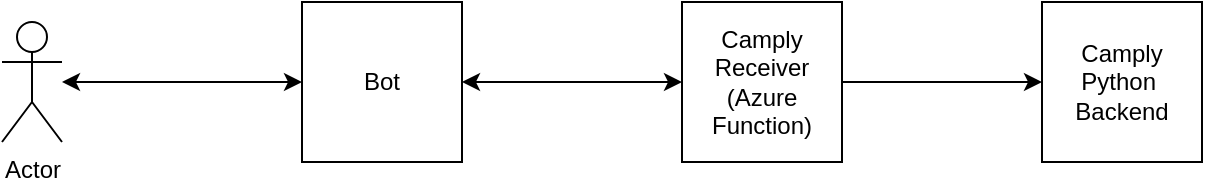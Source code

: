 <mxfile version="24.7.8">
  <diagram name="Page-1" id="t3Og4C455MdC-q9EuQs7">
    <mxGraphModel dx="786" dy="523" grid="1" gridSize="10" guides="1" tooltips="1" connect="1" arrows="1" fold="1" page="1" pageScale="1" pageWidth="850" pageHeight="1100" math="0" shadow="0">
      <root>
        <mxCell id="0" />
        <mxCell id="1" parent="0" />
        <mxCell id="W5rD-V6u1DY2A-7M9vGM-5" value="" style="edgeStyle=orthogonalEdgeStyle;rounded=0;orthogonalLoop=1;jettySize=auto;html=1;startArrow=classic;startFill=1;" edge="1" parent="1" source="W5rD-V6u1DY2A-7M9vGM-1" target="W5rD-V6u1DY2A-7M9vGM-4">
          <mxGeometry relative="1" as="geometry" />
        </mxCell>
        <mxCell id="W5rD-V6u1DY2A-7M9vGM-1" value="Bot" style="whiteSpace=wrap;html=1;aspect=fixed;" vertex="1" parent="1">
          <mxGeometry x="220" y="130" width="80" height="80" as="geometry" />
        </mxCell>
        <mxCell id="W5rD-V6u1DY2A-7M9vGM-3" value="" style="edgeStyle=orthogonalEdgeStyle;rounded=0;orthogonalLoop=1;jettySize=auto;html=1;startArrow=classic;startFill=1;" edge="1" parent="1" source="W5rD-V6u1DY2A-7M9vGM-2" target="W5rD-V6u1DY2A-7M9vGM-1">
          <mxGeometry relative="1" as="geometry" />
        </mxCell>
        <mxCell id="W5rD-V6u1DY2A-7M9vGM-2" value="Actor" style="shape=umlActor;verticalLabelPosition=bottom;verticalAlign=top;html=1;outlineConnect=0;" vertex="1" parent="1">
          <mxGeometry x="70" y="140" width="30" height="60" as="geometry" />
        </mxCell>
        <mxCell id="W5rD-V6u1DY2A-7M9vGM-7" value="" style="edgeStyle=orthogonalEdgeStyle;rounded=0;orthogonalLoop=1;jettySize=auto;html=1;" edge="1" parent="1" source="W5rD-V6u1DY2A-7M9vGM-4" target="W5rD-V6u1DY2A-7M9vGM-6">
          <mxGeometry relative="1" as="geometry" />
        </mxCell>
        <mxCell id="W5rD-V6u1DY2A-7M9vGM-4" value="Camply Receiver&lt;div&gt;(Azure&lt;/div&gt;&lt;div&gt;Function)&lt;/div&gt;" style="whiteSpace=wrap;html=1;aspect=fixed;" vertex="1" parent="1">
          <mxGeometry x="410" y="130" width="80" height="80" as="geometry" />
        </mxCell>
        <mxCell id="W5rD-V6u1DY2A-7M9vGM-6" value="Camply Python&amp;nbsp;&lt;div&gt;Backend&lt;/div&gt;" style="whiteSpace=wrap;html=1;aspect=fixed;" vertex="1" parent="1">
          <mxGeometry x="590" y="130" width="80" height="80" as="geometry" />
        </mxCell>
      </root>
    </mxGraphModel>
  </diagram>
</mxfile>
